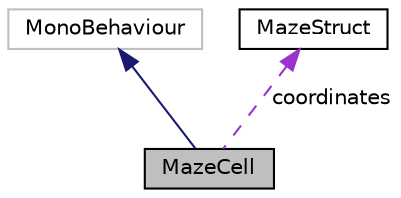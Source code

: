 digraph "MazeCell"
{
  edge [fontname="Helvetica",fontsize="10",labelfontname="Helvetica",labelfontsize="10"];
  node [fontname="Helvetica",fontsize="10",shape=record];
  Node2 [label="MazeCell",height=0.2,width=0.4,color="black", fillcolor="grey75", style="filled", fontcolor="black"];
  Node3 -> Node2 [dir="back",color="midnightblue",fontsize="10",style="solid",fontname="Helvetica"];
  Node3 [label="MonoBehaviour",height=0.2,width=0.4,color="grey75", fillcolor="white", style="filled"];
  Node4 -> Node2 [dir="back",color="darkorchid3",fontsize="10",style="dashed",label=" coordinates" ,fontname="Helvetica"];
  Node4 [label="MazeStruct",height=0.2,width=0.4,color="black", fillcolor="white", style="filled",URL="$struct_maze_struct.html",tooltip="A data structure defined to hold and modify information regarding coordinates within the Maze..."];
}
